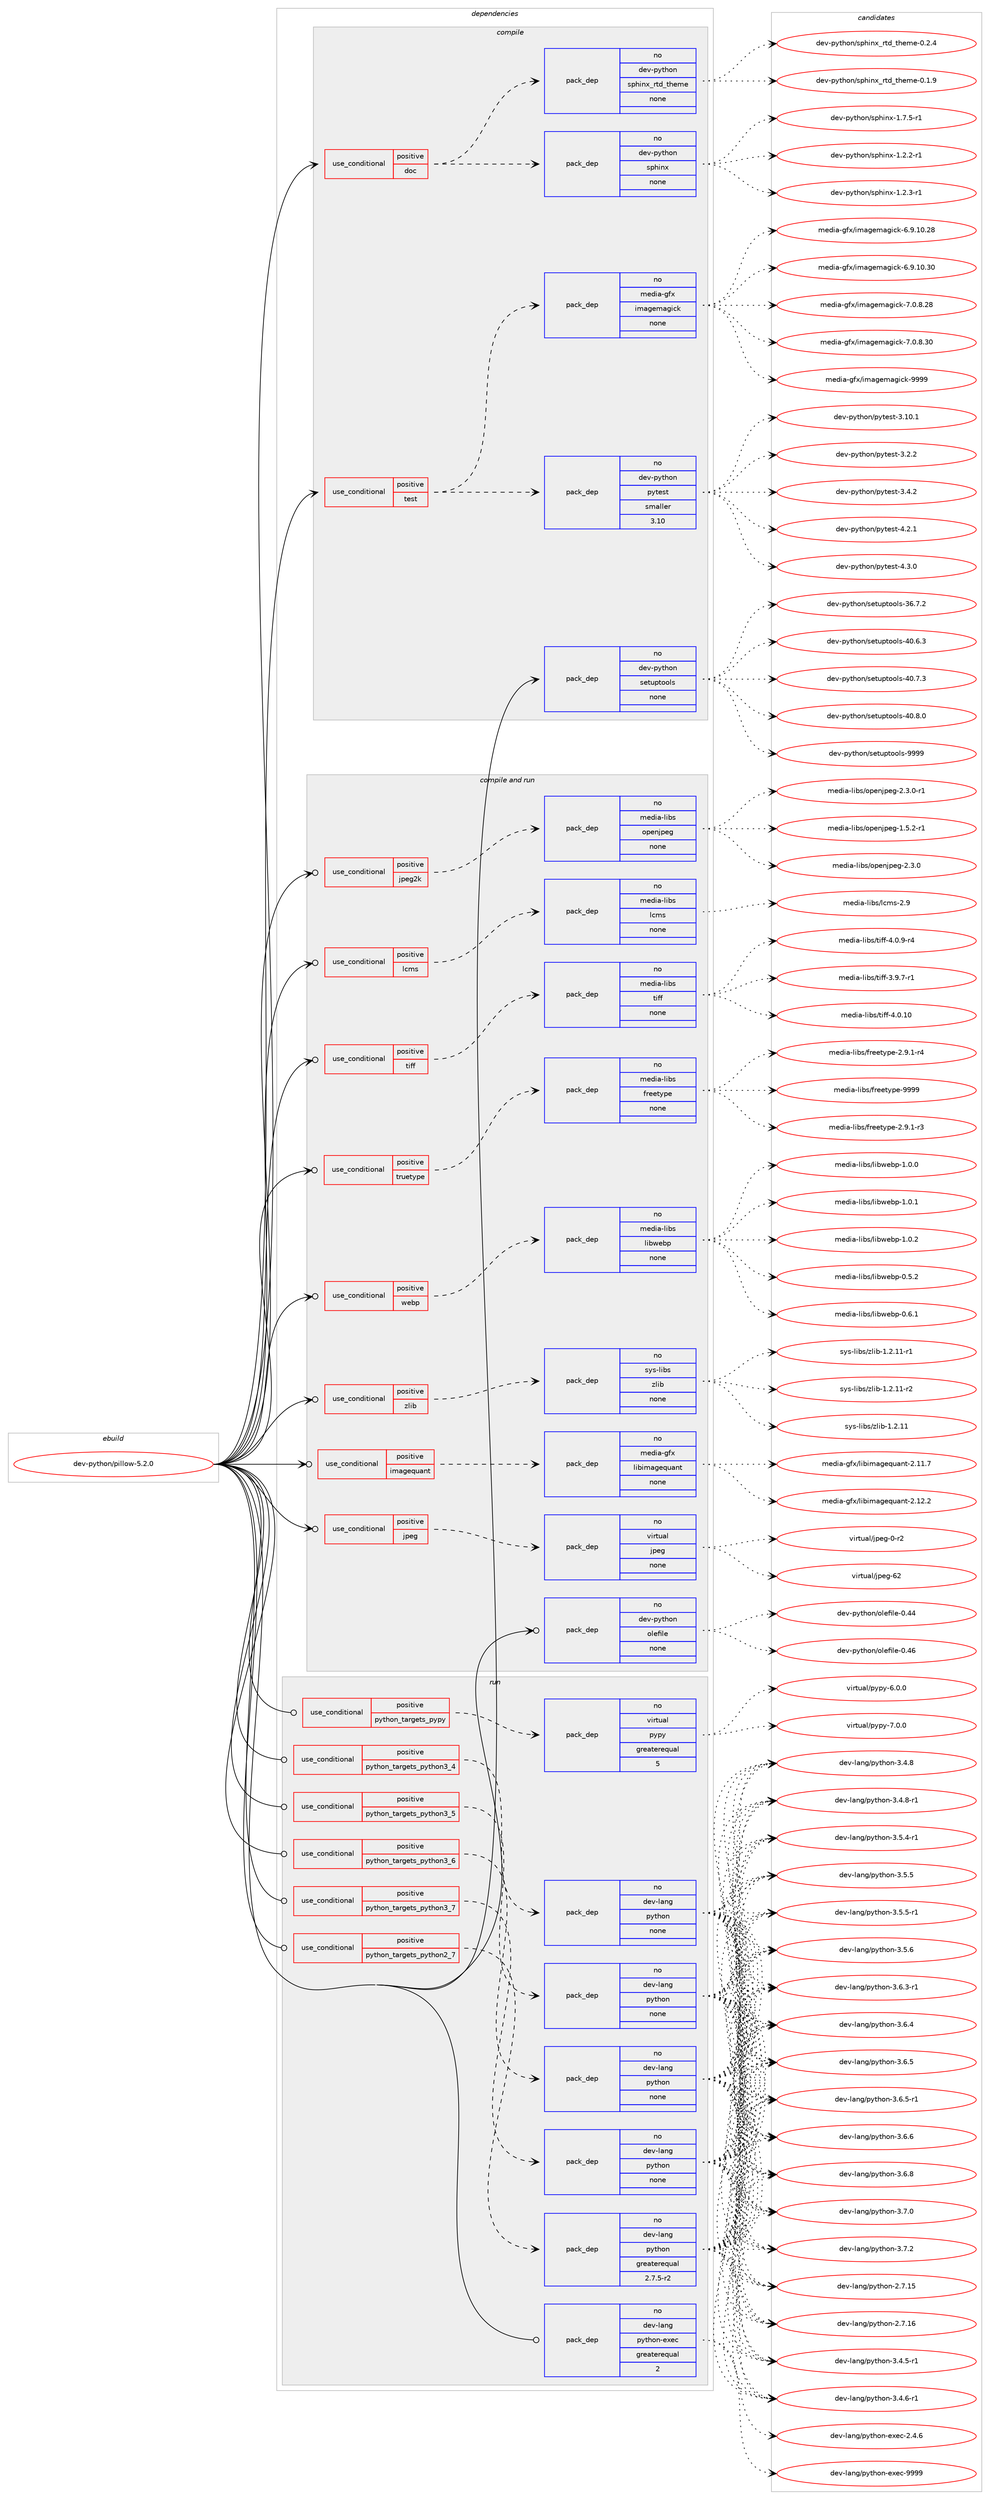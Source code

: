 digraph prolog {

# *************
# Graph options
# *************

newrank=true;
concentrate=true;
compound=true;
graph [rankdir=LR,fontname=Helvetica,fontsize=10,ranksep=1.5];#, ranksep=2.5, nodesep=0.2];
edge  [arrowhead=vee];
node  [fontname=Helvetica,fontsize=10];

# **********
# The ebuild
# **********

subgraph cluster_leftcol {
color=gray;
rank=same;
label=<<i>ebuild</i>>;
id [label="dev-python/pillow-5.2.0", color=red, width=4, href="../dev-python/pillow-5.2.0.svg"];
}

# ****************
# The dependencies
# ****************

subgraph cluster_midcol {
color=gray;
label=<<i>dependencies</i>>;
subgraph cluster_compile {
fillcolor="#eeeeee";
style=filled;
label=<<i>compile</i>>;
subgraph cond379445 {
dependency1425558 [label=<<TABLE BORDER="0" CELLBORDER="1" CELLSPACING="0" CELLPADDING="4"><TR><TD ROWSPAN="3" CELLPADDING="10">use_conditional</TD></TR><TR><TD>positive</TD></TR><TR><TD>doc</TD></TR></TABLE>>, shape=none, color=red];
subgraph pack1022803 {
dependency1425559 [label=<<TABLE BORDER="0" CELLBORDER="1" CELLSPACING="0" CELLPADDING="4" WIDTH="220"><TR><TD ROWSPAN="6" CELLPADDING="30">pack_dep</TD></TR><TR><TD WIDTH="110">no</TD></TR><TR><TD>dev-python</TD></TR><TR><TD>sphinx</TD></TR><TR><TD>none</TD></TR><TR><TD></TD></TR></TABLE>>, shape=none, color=blue];
}
dependency1425558:e -> dependency1425559:w [weight=20,style="dashed",arrowhead="vee"];
subgraph pack1022804 {
dependency1425560 [label=<<TABLE BORDER="0" CELLBORDER="1" CELLSPACING="0" CELLPADDING="4" WIDTH="220"><TR><TD ROWSPAN="6" CELLPADDING="30">pack_dep</TD></TR><TR><TD WIDTH="110">no</TD></TR><TR><TD>dev-python</TD></TR><TR><TD>sphinx_rtd_theme</TD></TR><TR><TD>none</TD></TR><TR><TD></TD></TR></TABLE>>, shape=none, color=blue];
}
dependency1425558:e -> dependency1425560:w [weight=20,style="dashed",arrowhead="vee"];
}
id:e -> dependency1425558:w [weight=20,style="solid",arrowhead="vee"];
subgraph cond379446 {
dependency1425561 [label=<<TABLE BORDER="0" CELLBORDER="1" CELLSPACING="0" CELLPADDING="4"><TR><TD ROWSPAN="3" CELLPADDING="10">use_conditional</TD></TR><TR><TD>positive</TD></TR><TR><TD>test</TD></TR></TABLE>>, shape=none, color=red];
subgraph pack1022805 {
dependency1425562 [label=<<TABLE BORDER="0" CELLBORDER="1" CELLSPACING="0" CELLPADDING="4" WIDTH="220"><TR><TD ROWSPAN="6" CELLPADDING="30">pack_dep</TD></TR><TR><TD WIDTH="110">no</TD></TR><TR><TD>dev-python</TD></TR><TR><TD>pytest</TD></TR><TR><TD>smaller</TD></TR><TR><TD>3.10</TD></TR></TABLE>>, shape=none, color=blue];
}
dependency1425561:e -> dependency1425562:w [weight=20,style="dashed",arrowhead="vee"];
subgraph pack1022806 {
dependency1425563 [label=<<TABLE BORDER="0" CELLBORDER="1" CELLSPACING="0" CELLPADDING="4" WIDTH="220"><TR><TD ROWSPAN="6" CELLPADDING="30">pack_dep</TD></TR><TR><TD WIDTH="110">no</TD></TR><TR><TD>media-gfx</TD></TR><TR><TD>imagemagick</TD></TR><TR><TD>none</TD></TR><TR><TD></TD></TR></TABLE>>, shape=none, color=blue];
}
dependency1425561:e -> dependency1425563:w [weight=20,style="dashed",arrowhead="vee"];
}
id:e -> dependency1425561:w [weight=20,style="solid",arrowhead="vee"];
subgraph pack1022807 {
dependency1425564 [label=<<TABLE BORDER="0" CELLBORDER="1" CELLSPACING="0" CELLPADDING="4" WIDTH="220"><TR><TD ROWSPAN="6" CELLPADDING="30">pack_dep</TD></TR><TR><TD WIDTH="110">no</TD></TR><TR><TD>dev-python</TD></TR><TR><TD>setuptools</TD></TR><TR><TD>none</TD></TR><TR><TD></TD></TR></TABLE>>, shape=none, color=blue];
}
id:e -> dependency1425564:w [weight=20,style="solid",arrowhead="vee"];
}
subgraph cluster_compileandrun {
fillcolor="#eeeeee";
style=filled;
label=<<i>compile and run</i>>;
subgraph cond379447 {
dependency1425565 [label=<<TABLE BORDER="0" CELLBORDER="1" CELLSPACING="0" CELLPADDING="4"><TR><TD ROWSPAN="3" CELLPADDING="10">use_conditional</TD></TR><TR><TD>positive</TD></TR><TR><TD>imagequant</TD></TR></TABLE>>, shape=none, color=red];
subgraph pack1022808 {
dependency1425566 [label=<<TABLE BORDER="0" CELLBORDER="1" CELLSPACING="0" CELLPADDING="4" WIDTH="220"><TR><TD ROWSPAN="6" CELLPADDING="30">pack_dep</TD></TR><TR><TD WIDTH="110">no</TD></TR><TR><TD>media-gfx</TD></TR><TR><TD>libimagequant</TD></TR><TR><TD>none</TD></TR><TR><TD></TD></TR></TABLE>>, shape=none, color=blue];
}
dependency1425565:e -> dependency1425566:w [weight=20,style="dashed",arrowhead="vee"];
}
id:e -> dependency1425565:w [weight=20,style="solid",arrowhead="odotvee"];
subgraph cond379448 {
dependency1425567 [label=<<TABLE BORDER="0" CELLBORDER="1" CELLSPACING="0" CELLPADDING="4"><TR><TD ROWSPAN="3" CELLPADDING="10">use_conditional</TD></TR><TR><TD>positive</TD></TR><TR><TD>jpeg</TD></TR></TABLE>>, shape=none, color=red];
subgraph pack1022809 {
dependency1425568 [label=<<TABLE BORDER="0" CELLBORDER="1" CELLSPACING="0" CELLPADDING="4" WIDTH="220"><TR><TD ROWSPAN="6" CELLPADDING="30">pack_dep</TD></TR><TR><TD WIDTH="110">no</TD></TR><TR><TD>virtual</TD></TR><TR><TD>jpeg</TD></TR><TR><TD>none</TD></TR><TR><TD></TD></TR></TABLE>>, shape=none, color=blue];
}
dependency1425567:e -> dependency1425568:w [weight=20,style="dashed",arrowhead="vee"];
}
id:e -> dependency1425567:w [weight=20,style="solid",arrowhead="odotvee"];
subgraph cond379449 {
dependency1425569 [label=<<TABLE BORDER="0" CELLBORDER="1" CELLSPACING="0" CELLPADDING="4"><TR><TD ROWSPAN="3" CELLPADDING="10">use_conditional</TD></TR><TR><TD>positive</TD></TR><TR><TD>jpeg2k</TD></TR></TABLE>>, shape=none, color=red];
subgraph pack1022810 {
dependency1425570 [label=<<TABLE BORDER="0" CELLBORDER="1" CELLSPACING="0" CELLPADDING="4" WIDTH="220"><TR><TD ROWSPAN="6" CELLPADDING="30">pack_dep</TD></TR><TR><TD WIDTH="110">no</TD></TR><TR><TD>media-libs</TD></TR><TR><TD>openjpeg</TD></TR><TR><TD>none</TD></TR><TR><TD></TD></TR></TABLE>>, shape=none, color=blue];
}
dependency1425569:e -> dependency1425570:w [weight=20,style="dashed",arrowhead="vee"];
}
id:e -> dependency1425569:w [weight=20,style="solid",arrowhead="odotvee"];
subgraph cond379450 {
dependency1425571 [label=<<TABLE BORDER="0" CELLBORDER="1" CELLSPACING="0" CELLPADDING="4"><TR><TD ROWSPAN="3" CELLPADDING="10">use_conditional</TD></TR><TR><TD>positive</TD></TR><TR><TD>lcms</TD></TR></TABLE>>, shape=none, color=red];
subgraph pack1022811 {
dependency1425572 [label=<<TABLE BORDER="0" CELLBORDER="1" CELLSPACING="0" CELLPADDING="4" WIDTH="220"><TR><TD ROWSPAN="6" CELLPADDING="30">pack_dep</TD></TR><TR><TD WIDTH="110">no</TD></TR><TR><TD>media-libs</TD></TR><TR><TD>lcms</TD></TR><TR><TD>none</TD></TR><TR><TD></TD></TR></TABLE>>, shape=none, color=blue];
}
dependency1425571:e -> dependency1425572:w [weight=20,style="dashed",arrowhead="vee"];
}
id:e -> dependency1425571:w [weight=20,style="solid",arrowhead="odotvee"];
subgraph cond379451 {
dependency1425573 [label=<<TABLE BORDER="0" CELLBORDER="1" CELLSPACING="0" CELLPADDING="4"><TR><TD ROWSPAN="3" CELLPADDING="10">use_conditional</TD></TR><TR><TD>positive</TD></TR><TR><TD>tiff</TD></TR></TABLE>>, shape=none, color=red];
subgraph pack1022812 {
dependency1425574 [label=<<TABLE BORDER="0" CELLBORDER="1" CELLSPACING="0" CELLPADDING="4" WIDTH="220"><TR><TD ROWSPAN="6" CELLPADDING="30">pack_dep</TD></TR><TR><TD WIDTH="110">no</TD></TR><TR><TD>media-libs</TD></TR><TR><TD>tiff</TD></TR><TR><TD>none</TD></TR><TR><TD></TD></TR></TABLE>>, shape=none, color=blue];
}
dependency1425573:e -> dependency1425574:w [weight=20,style="dashed",arrowhead="vee"];
}
id:e -> dependency1425573:w [weight=20,style="solid",arrowhead="odotvee"];
subgraph cond379452 {
dependency1425575 [label=<<TABLE BORDER="0" CELLBORDER="1" CELLSPACING="0" CELLPADDING="4"><TR><TD ROWSPAN="3" CELLPADDING="10">use_conditional</TD></TR><TR><TD>positive</TD></TR><TR><TD>truetype</TD></TR></TABLE>>, shape=none, color=red];
subgraph pack1022813 {
dependency1425576 [label=<<TABLE BORDER="0" CELLBORDER="1" CELLSPACING="0" CELLPADDING="4" WIDTH="220"><TR><TD ROWSPAN="6" CELLPADDING="30">pack_dep</TD></TR><TR><TD WIDTH="110">no</TD></TR><TR><TD>media-libs</TD></TR><TR><TD>freetype</TD></TR><TR><TD>none</TD></TR><TR><TD></TD></TR></TABLE>>, shape=none, color=blue];
}
dependency1425575:e -> dependency1425576:w [weight=20,style="dashed",arrowhead="vee"];
}
id:e -> dependency1425575:w [weight=20,style="solid",arrowhead="odotvee"];
subgraph cond379453 {
dependency1425577 [label=<<TABLE BORDER="0" CELLBORDER="1" CELLSPACING="0" CELLPADDING="4"><TR><TD ROWSPAN="3" CELLPADDING="10">use_conditional</TD></TR><TR><TD>positive</TD></TR><TR><TD>webp</TD></TR></TABLE>>, shape=none, color=red];
subgraph pack1022814 {
dependency1425578 [label=<<TABLE BORDER="0" CELLBORDER="1" CELLSPACING="0" CELLPADDING="4" WIDTH="220"><TR><TD ROWSPAN="6" CELLPADDING="30">pack_dep</TD></TR><TR><TD WIDTH="110">no</TD></TR><TR><TD>media-libs</TD></TR><TR><TD>libwebp</TD></TR><TR><TD>none</TD></TR><TR><TD></TD></TR></TABLE>>, shape=none, color=blue];
}
dependency1425577:e -> dependency1425578:w [weight=20,style="dashed",arrowhead="vee"];
}
id:e -> dependency1425577:w [weight=20,style="solid",arrowhead="odotvee"];
subgraph cond379454 {
dependency1425579 [label=<<TABLE BORDER="0" CELLBORDER="1" CELLSPACING="0" CELLPADDING="4"><TR><TD ROWSPAN="3" CELLPADDING="10">use_conditional</TD></TR><TR><TD>positive</TD></TR><TR><TD>zlib</TD></TR></TABLE>>, shape=none, color=red];
subgraph pack1022815 {
dependency1425580 [label=<<TABLE BORDER="0" CELLBORDER="1" CELLSPACING="0" CELLPADDING="4" WIDTH="220"><TR><TD ROWSPAN="6" CELLPADDING="30">pack_dep</TD></TR><TR><TD WIDTH="110">no</TD></TR><TR><TD>sys-libs</TD></TR><TR><TD>zlib</TD></TR><TR><TD>none</TD></TR><TR><TD></TD></TR></TABLE>>, shape=none, color=blue];
}
dependency1425579:e -> dependency1425580:w [weight=20,style="dashed",arrowhead="vee"];
}
id:e -> dependency1425579:w [weight=20,style="solid",arrowhead="odotvee"];
subgraph pack1022816 {
dependency1425581 [label=<<TABLE BORDER="0" CELLBORDER="1" CELLSPACING="0" CELLPADDING="4" WIDTH="220"><TR><TD ROWSPAN="6" CELLPADDING="30">pack_dep</TD></TR><TR><TD WIDTH="110">no</TD></TR><TR><TD>dev-python</TD></TR><TR><TD>olefile</TD></TR><TR><TD>none</TD></TR><TR><TD></TD></TR></TABLE>>, shape=none, color=blue];
}
id:e -> dependency1425581:w [weight=20,style="solid",arrowhead="odotvee"];
}
subgraph cluster_run {
fillcolor="#eeeeee";
style=filled;
label=<<i>run</i>>;
subgraph cond379455 {
dependency1425582 [label=<<TABLE BORDER="0" CELLBORDER="1" CELLSPACING="0" CELLPADDING="4"><TR><TD ROWSPAN="3" CELLPADDING="10">use_conditional</TD></TR><TR><TD>positive</TD></TR><TR><TD>python_targets_pypy</TD></TR></TABLE>>, shape=none, color=red];
subgraph pack1022817 {
dependency1425583 [label=<<TABLE BORDER="0" CELLBORDER="1" CELLSPACING="0" CELLPADDING="4" WIDTH="220"><TR><TD ROWSPAN="6" CELLPADDING="30">pack_dep</TD></TR><TR><TD WIDTH="110">no</TD></TR><TR><TD>virtual</TD></TR><TR><TD>pypy</TD></TR><TR><TD>greaterequal</TD></TR><TR><TD>5</TD></TR></TABLE>>, shape=none, color=blue];
}
dependency1425582:e -> dependency1425583:w [weight=20,style="dashed",arrowhead="vee"];
}
id:e -> dependency1425582:w [weight=20,style="solid",arrowhead="odot"];
subgraph cond379456 {
dependency1425584 [label=<<TABLE BORDER="0" CELLBORDER="1" CELLSPACING="0" CELLPADDING="4"><TR><TD ROWSPAN="3" CELLPADDING="10">use_conditional</TD></TR><TR><TD>positive</TD></TR><TR><TD>python_targets_python2_7</TD></TR></TABLE>>, shape=none, color=red];
subgraph pack1022818 {
dependency1425585 [label=<<TABLE BORDER="0" CELLBORDER="1" CELLSPACING="0" CELLPADDING="4" WIDTH="220"><TR><TD ROWSPAN="6" CELLPADDING="30">pack_dep</TD></TR><TR><TD WIDTH="110">no</TD></TR><TR><TD>dev-lang</TD></TR><TR><TD>python</TD></TR><TR><TD>greaterequal</TD></TR><TR><TD>2.7.5-r2</TD></TR></TABLE>>, shape=none, color=blue];
}
dependency1425584:e -> dependency1425585:w [weight=20,style="dashed",arrowhead="vee"];
}
id:e -> dependency1425584:w [weight=20,style="solid",arrowhead="odot"];
subgraph cond379457 {
dependency1425586 [label=<<TABLE BORDER="0" CELLBORDER="1" CELLSPACING="0" CELLPADDING="4"><TR><TD ROWSPAN="3" CELLPADDING="10">use_conditional</TD></TR><TR><TD>positive</TD></TR><TR><TD>python_targets_python3_4</TD></TR></TABLE>>, shape=none, color=red];
subgraph pack1022819 {
dependency1425587 [label=<<TABLE BORDER="0" CELLBORDER="1" CELLSPACING="0" CELLPADDING="4" WIDTH="220"><TR><TD ROWSPAN="6" CELLPADDING="30">pack_dep</TD></TR><TR><TD WIDTH="110">no</TD></TR><TR><TD>dev-lang</TD></TR><TR><TD>python</TD></TR><TR><TD>none</TD></TR><TR><TD></TD></TR></TABLE>>, shape=none, color=blue];
}
dependency1425586:e -> dependency1425587:w [weight=20,style="dashed",arrowhead="vee"];
}
id:e -> dependency1425586:w [weight=20,style="solid",arrowhead="odot"];
subgraph cond379458 {
dependency1425588 [label=<<TABLE BORDER="0" CELLBORDER="1" CELLSPACING="0" CELLPADDING="4"><TR><TD ROWSPAN="3" CELLPADDING="10">use_conditional</TD></TR><TR><TD>positive</TD></TR><TR><TD>python_targets_python3_5</TD></TR></TABLE>>, shape=none, color=red];
subgraph pack1022820 {
dependency1425589 [label=<<TABLE BORDER="0" CELLBORDER="1" CELLSPACING="0" CELLPADDING="4" WIDTH="220"><TR><TD ROWSPAN="6" CELLPADDING="30">pack_dep</TD></TR><TR><TD WIDTH="110">no</TD></TR><TR><TD>dev-lang</TD></TR><TR><TD>python</TD></TR><TR><TD>none</TD></TR><TR><TD></TD></TR></TABLE>>, shape=none, color=blue];
}
dependency1425588:e -> dependency1425589:w [weight=20,style="dashed",arrowhead="vee"];
}
id:e -> dependency1425588:w [weight=20,style="solid",arrowhead="odot"];
subgraph cond379459 {
dependency1425590 [label=<<TABLE BORDER="0" CELLBORDER="1" CELLSPACING="0" CELLPADDING="4"><TR><TD ROWSPAN="3" CELLPADDING="10">use_conditional</TD></TR><TR><TD>positive</TD></TR><TR><TD>python_targets_python3_6</TD></TR></TABLE>>, shape=none, color=red];
subgraph pack1022821 {
dependency1425591 [label=<<TABLE BORDER="0" CELLBORDER="1" CELLSPACING="0" CELLPADDING="4" WIDTH="220"><TR><TD ROWSPAN="6" CELLPADDING="30">pack_dep</TD></TR><TR><TD WIDTH="110">no</TD></TR><TR><TD>dev-lang</TD></TR><TR><TD>python</TD></TR><TR><TD>none</TD></TR><TR><TD></TD></TR></TABLE>>, shape=none, color=blue];
}
dependency1425590:e -> dependency1425591:w [weight=20,style="dashed",arrowhead="vee"];
}
id:e -> dependency1425590:w [weight=20,style="solid",arrowhead="odot"];
subgraph cond379460 {
dependency1425592 [label=<<TABLE BORDER="0" CELLBORDER="1" CELLSPACING="0" CELLPADDING="4"><TR><TD ROWSPAN="3" CELLPADDING="10">use_conditional</TD></TR><TR><TD>positive</TD></TR><TR><TD>python_targets_python3_7</TD></TR></TABLE>>, shape=none, color=red];
subgraph pack1022822 {
dependency1425593 [label=<<TABLE BORDER="0" CELLBORDER="1" CELLSPACING="0" CELLPADDING="4" WIDTH="220"><TR><TD ROWSPAN="6" CELLPADDING="30">pack_dep</TD></TR><TR><TD WIDTH="110">no</TD></TR><TR><TD>dev-lang</TD></TR><TR><TD>python</TD></TR><TR><TD>none</TD></TR><TR><TD></TD></TR></TABLE>>, shape=none, color=blue];
}
dependency1425592:e -> dependency1425593:w [weight=20,style="dashed",arrowhead="vee"];
}
id:e -> dependency1425592:w [weight=20,style="solid",arrowhead="odot"];
subgraph pack1022823 {
dependency1425594 [label=<<TABLE BORDER="0" CELLBORDER="1" CELLSPACING="0" CELLPADDING="4" WIDTH="220"><TR><TD ROWSPAN="6" CELLPADDING="30">pack_dep</TD></TR><TR><TD WIDTH="110">no</TD></TR><TR><TD>dev-lang</TD></TR><TR><TD>python-exec</TD></TR><TR><TD>greaterequal</TD></TR><TR><TD>2</TD></TR></TABLE>>, shape=none, color=blue];
}
id:e -> dependency1425594:w [weight=20,style="solid",arrowhead="odot"];
}
}

# **************
# The candidates
# **************

subgraph cluster_choices {
rank=same;
color=gray;
label=<<i>candidates</i>>;

subgraph choice1022803 {
color=black;
nodesep=1;
choice10010111845112121116104111110471151121041051101204549465046504511449 [label="dev-python/sphinx-1.2.2-r1", color=red, width=4,href="../dev-python/sphinx-1.2.2-r1.svg"];
choice10010111845112121116104111110471151121041051101204549465046514511449 [label="dev-python/sphinx-1.2.3-r1", color=red, width=4,href="../dev-python/sphinx-1.2.3-r1.svg"];
choice10010111845112121116104111110471151121041051101204549465546534511449 [label="dev-python/sphinx-1.7.5-r1", color=red, width=4,href="../dev-python/sphinx-1.7.5-r1.svg"];
dependency1425559:e -> choice10010111845112121116104111110471151121041051101204549465046504511449:w [style=dotted,weight="100"];
dependency1425559:e -> choice10010111845112121116104111110471151121041051101204549465046514511449:w [style=dotted,weight="100"];
dependency1425559:e -> choice10010111845112121116104111110471151121041051101204549465546534511449:w [style=dotted,weight="100"];
}
subgraph choice1022804 {
color=black;
nodesep=1;
choice10010111845112121116104111110471151121041051101209511411610095116104101109101454846494657 [label="dev-python/sphinx_rtd_theme-0.1.9", color=red, width=4,href="../dev-python/sphinx_rtd_theme-0.1.9.svg"];
choice10010111845112121116104111110471151121041051101209511411610095116104101109101454846504652 [label="dev-python/sphinx_rtd_theme-0.2.4", color=red, width=4,href="../dev-python/sphinx_rtd_theme-0.2.4.svg"];
dependency1425560:e -> choice10010111845112121116104111110471151121041051101209511411610095116104101109101454846494657:w [style=dotted,weight="100"];
dependency1425560:e -> choice10010111845112121116104111110471151121041051101209511411610095116104101109101454846504652:w [style=dotted,weight="100"];
}
subgraph choice1022805 {
color=black;
nodesep=1;
choice100101118451121211161041111104711212111610111511645514649484649 [label="dev-python/pytest-3.10.1", color=red, width=4,href="../dev-python/pytest-3.10.1.svg"];
choice1001011184511212111610411111047112121116101115116455146504650 [label="dev-python/pytest-3.2.2", color=red, width=4,href="../dev-python/pytest-3.2.2.svg"];
choice1001011184511212111610411111047112121116101115116455146524650 [label="dev-python/pytest-3.4.2", color=red, width=4,href="../dev-python/pytest-3.4.2.svg"];
choice1001011184511212111610411111047112121116101115116455246504649 [label="dev-python/pytest-4.2.1", color=red, width=4,href="../dev-python/pytest-4.2.1.svg"];
choice1001011184511212111610411111047112121116101115116455246514648 [label="dev-python/pytest-4.3.0", color=red, width=4,href="../dev-python/pytest-4.3.0.svg"];
dependency1425562:e -> choice100101118451121211161041111104711212111610111511645514649484649:w [style=dotted,weight="100"];
dependency1425562:e -> choice1001011184511212111610411111047112121116101115116455146504650:w [style=dotted,weight="100"];
dependency1425562:e -> choice1001011184511212111610411111047112121116101115116455146524650:w [style=dotted,weight="100"];
dependency1425562:e -> choice1001011184511212111610411111047112121116101115116455246504649:w [style=dotted,weight="100"];
dependency1425562:e -> choice1001011184511212111610411111047112121116101115116455246514648:w [style=dotted,weight="100"];
}
subgraph choice1022806 {
color=black;
nodesep=1;
choice10910110010597451031021204710510997103101109971031059910745544657464948465056 [label="media-gfx/imagemagick-6.9.10.28", color=red, width=4,href="../media-gfx/imagemagick-6.9.10.28.svg"];
choice10910110010597451031021204710510997103101109971031059910745544657464948465148 [label="media-gfx/imagemagick-6.9.10.30", color=red, width=4,href="../media-gfx/imagemagick-6.9.10.30.svg"];
choice109101100105974510310212047105109971031011099710310599107455546484656465056 [label="media-gfx/imagemagick-7.0.8.28", color=red, width=4,href="../media-gfx/imagemagick-7.0.8.28.svg"];
choice109101100105974510310212047105109971031011099710310599107455546484656465148 [label="media-gfx/imagemagick-7.0.8.30", color=red, width=4,href="../media-gfx/imagemagick-7.0.8.30.svg"];
choice1091011001059745103102120471051099710310110997103105991074557575757 [label="media-gfx/imagemagick-9999", color=red, width=4,href="../media-gfx/imagemagick-9999.svg"];
dependency1425563:e -> choice10910110010597451031021204710510997103101109971031059910745544657464948465056:w [style=dotted,weight="100"];
dependency1425563:e -> choice10910110010597451031021204710510997103101109971031059910745544657464948465148:w [style=dotted,weight="100"];
dependency1425563:e -> choice109101100105974510310212047105109971031011099710310599107455546484656465056:w [style=dotted,weight="100"];
dependency1425563:e -> choice109101100105974510310212047105109971031011099710310599107455546484656465148:w [style=dotted,weight="100"];
dependency1425563:e -> choice1091011001059745103102120471051099710310110997103105991074557575757:w [style=dotted,weight="100"];
}
subgraph choice1022807 {
color=black;
nodesep=1;
choice100101118451121211161041111104711510111611711211611111110811545515446554650 [label="dev-python/setuptools-36.7.2", color=red, width=4,href="../dev-python/setuptools-36.7.2.svg"];
choice100101118451121211161041111104711510111611711211611111110811545524846544651 [label="dev-python/setuptools-40.6.3", color=red, width=4,href="../dev-python/setuptools-40.6.3.svg"];
choice100101118451121211161041111104711510111611711211611111110811545524846554651 [label="dev-python/setuptools-40.7.3", color=red, width=4,href="../dev-python/setuptools-40.7.3.svg"];
choice100101118451121211161041111104711510111611711211611111110811545524846564648 [label="dev-python/setuptools-40.8.0", color=red, width=4,href="../dev-python/setuptools-40.8.0.svg"];
choice10010111845112121116104111110471151011161171121161111111081154557575757 [label="dev-python/setuptools-9999", color=red, width=4,href="../dev-python/setuptools-9999.svg"];
dependency1425564:e -> choice100101118451121211161041111104711510111611711211611111110811545515446554650:w [style=dotted,weight="100"];
dependency1425564:e -> choice100101118451121211161041111104711510111611711211611111110811545524846544651:w [style=dotted,weight="100"];
dependency1425564:e -> choice100101118451121211161041111104711510111611711211611111110811545524846554651:w [style=dotted,weight="100"];
dependency1425564:e -> choice100101118451121211161041111104711510111611711211611111110811545524846564648:w [style=dotted,weight="100"];
dependency1425564:e -> choice10010111845112121116104111110471151011161171121161111111081154557575757:w [style=dotted,weight="100"];
}
subgraph choice1022808 {
color=black;
nodesep=1;
choice10910110010597451031021204710810598105109971031011131179711011645504649494655 [label="media-gfx/libimagequant-2.11.7", color=red, width=4,href="../media-gfx/libimagequant-2.11.7.svg"];
choice10910110010597451031021204710810598105109971031011131179711011645504649504650 [label="media-gfx/libimagequant-2.12.2", color=red, width=4,href="../media-gfx/libimagequant-2.12.2.svg"];
dependency1425566:e -> choice10910110010597451031021204710810598105109971031011131179711011645504649494655:w [style=dotted,weight="100"];
dependency1425566:e -> choice10910110010597451031021204710810598105109971031011131179711011645504649504650:w [style=dotted,weight="100"];
}
subgraph choice1022809 {
color=black;
nodesep=1;
choice118105114116117971084710611210110345484511450 [label="virtual/jpeg-0-r2", color=red, width=4,href="../virtual/jpeg-0-r2.svg"];
choice1181051141161179710847106112101103455450 [label="virtual/jpeg-62", color=red, width=4,href="../virtual/jpeg-62.svg"];
dependency1425568:e -> choice118105114116117971084710611210110345484511450:w [style=dotted,weight="100"];
dependency1425568:e -> choice1181051141161179710847106112101103455450:w [style=dotted,weight="100"];
}
subgraph choice1022810 {
color=black;
nodesep=1;
choice109101100105974510810598115471111121011101061121011034549465346504511449 [label="media-libs/openjpeg-1.5.2-r1", color=red, width=4,href="../media-libs/openjpeg-1.5.2-r1.svg"];
choice10910110010597451081059811547111112101110106112101103455046514648 [label="media-libs/openjpeg-2.3.0", color=red, width=4,href="../media-libs/openjpeg-2.3.0.svg"];
choice109101100105974510810598115471111121011101061121011034550465146484511449 [label="media-libs/openjpeg-2.3.0-r1", color=red, width=4,href="../media-libs/openjpeg-2.3.0-r1.svg"];
dependency1425570:e -> choice109101100105974510810598115471111121011101061121011034549465346504511449:w [style=dotted,weight="100"];
dependency1425570:e -> choice10910110010597451081059811547111112101110106112101103455046514648:w [style=dotted,weight="100"];
dependency1425570:e -> choice109101100105974510810598115471111121011101061121011034550465146484511449:w [style=dotted,weight="100"];
}
subgraph choice1022811 {
color=black;
nodesep=1;
choice109101100105974510810598115471089910911545504657 [label="media-libs/lcms-2.9", color=red, width=4,href="../media-libs/lcms-2.9.svg"];
dependency1425572:e -> choice109101100105974510810598115471089910911545504657:w [style=dotted,weight="100"];
}
subgraph choice1022812 {
color=black;
nodesep=1;
choice109101100105974510810598115471161051021024551465746554511449 [label="media-libs/tiff-3.9.7-r1", color=red, width=4,href="../media-libs/tiff-3.9.7-r1.svg"];
choice1091011001059745108105981154711610510210245524648464948 [label="media-libs/tiff-4.0.10", color=red, width=4,href="../media-libs/tiff-4.0.10.svg"];
choice109101100105974510810598115471161051021024552464846574511452 [label="media-libs/tiff-4.0.9-r4", color=red, width=4,href="../media-libs/tiff-4.0.9-r4.svg"];
dependency1425574:e -> choice109101100105974510810598115471161051021024551465746554511449:w [style=dotted,weight="100"];
dependency1425574:e -> choice1091011001059745108105981154711610510210245524648464948:w [style=dotted,weight="100"];
dependency1425574:e -> choice109101100105974510810598115471161051021024552464846574511452:w [style=dotted,weight="100"];
}
subgraph choice1022813 {
color=black;
nodesep=1;
choice109101100105974510810598115471021141011011161211121014550465746494511451 [label="media-libs/freetype-2.9.1-r3", color=red, width=4,href="../media-libs/freetype-2.9.1-r3.svg"];
choice109101100105974510810598115471021141011011161211121014550465746494511452 [label="media-libs/freetype-2.9.1-r4", color=red, width=4,href="../media-libs/freetype-2.9.1-r4.svg"];
choice109101100105974510810598115471021141011011161211121014557575757 [label="media-libs/freetype-9999", color=red, width=4,href="../media-libs/freetype-9999.svg"];
dependency1425576:e -> choice109101100105974510810598115471021141011011161211121014550465746494511451:w [style=dotted,weight="100"];
dependency1425576:e -> choice109101100105974510810598115471021141011011161211121014550465746494511452:w [style=dotted,weight="100"];
dependency1425576:e -> choice109101100105974510810598115471021141011011161211121014557575757:w [style=dotted,weight="100"];
}
subgraph choice1022814 {
color=black;
nodesep=1;
choice109101100105974510810598115471081059811910198112454846534650 [label="media-libs/libwebp-0.5.2", color=red, width=4,href="../media-libs/libwebp-0.5.2.svg"];
choice109101100105974510810598115471081059811910198112454846544649 [label="media-libs/libwebp-0.6.1", color=red, width=4,href="../media-libs/libwebp-0.6.1.svg"];
choice109101100105974510810598115471081059811910198112454946484648 [label="media-libs/libwebp-1.0.0", color=red, width=4,href="../media-libs/libwebp-1.0.0.svg"];
choice109101100105974510810598115471081059811910198112454946484649 [label="media-libs/libwebp-1.0.1", color=red, width=4,href="../media-libs/libwebp-1.0.1.svg"];
choice109101100105974510810598115471081059811910198112454946484650 [label="media-libs/libwebp-1.0.2", color=red, width=4,href="../media-libs/libwebp-1.0.2.svg"];
dependency1425578:e -> choice109101100105974510810598115471081059811910198112454846534650:w [style=dotted,weight="100"];
dependency1425578:e -> choice109101100105974510810598115471081059811910198112454846544649:w [style=dotted,weight="100"];
dependency1425578:e -> choice109101100105974510810598115471081059811910198112454946484648:w [style=dotted,weight="100"];
dependency1425578:e -> choice109101100105974510810598115471081059811910198112454946484649:w [style=dotted,weight="100"];
dependency1425578:e -> choice109101100105974510810598115471081059811910198112454946484650:w [style=dotted,weight="100"];
}
subgraph choice1022815 {
color=black;
nodesep=1;
choice1151211154510810598115471221081059845494650464949 [label="sys-libs/zlib-1.2.11", color=red, width=4,href="../sys-libs/zlib-1.2.11.svg"];
choice11512111545108105981154712210810598454946504649494511449 [label="sys-libs/zlib-1.2.11-r1", color=red, width=4,href="../sys-libs/zlib-1.2.11-r1.svg"];
choice11512111545108105981154712210810598454946504649494511450 [label="sys-libs/zlib-1.2.11-r2", color=red, width=4,href="../sys-libs/zlib-1.2.11-r2.svg"];
dependency1425580:e -> choice1151211154510810598115471221081059845494650464949:w [style=dotted,weight="100"];
dependency1425580:e -> choice11512111545108105981154712210810598454946504649494511449:w [style=dotted,weight="100"];
dependency1425580:e -> choice11512111545108105981154712210810598454946504649494511450:w [style=dotted,weight="100"];
}
subgraph choice1022816 {
color=black;
nodesep=1;
choice10010111845112121116104111110471111081011021051081014548465252 [label="dev-python/olefile-0.44", color=red, width=4,href="../dev-python/olefile-0.44.svg"];
choice10010111845112121116104111110471111081011021051081014548465254 [label="dev-python/olefile-0.46", color=red, width=4,href="../dev-python/olefile-0.46.svg"];
dependency1425581:e -> choice10010111845112121116104111110471111081011021051081014548465252:w [style=dotted,weight="100"];
dependency1425581:e -> choice10010111845112121116104111110471111081011021051081014548465254:w [style=dotted,weight="100"];
}
subgraph choice1022817 {
color=black;
nodesep=1;
choice1181051141161179710847112121112121455446484648 [label="virtual/pypy-6.0.0", color=red, width=4,href="../virtual/pypy-6.0.0.svg"];
choice1181051141161179710847112121112121455546484648 [label="virtual/pypy-7.0.0", color=red, width=4,href="../virtual/pypy-7.0.0.svg"];
dependency1425583:e -> choice1181051141161179710847112121112121455446484648:w [style=dotted,weight="100"];
dependency1425583:e -> choice1181051141161179710847112121112121455546484648:w [style=dotted,weight="100"];
}
subgraph choice1022818 {
color=black;
nodesep=1;
choice10010111845108971101034711212111610411111045504655464953 [label="dev-lang/python-2.7.15", color=red, width=4,href="../dev-lang/python-2.7.15.svg"];
choice10010111845108971101034711212111610411111045504655464954 [label="dev-lang/python-2.7.16", color=red, width=4,href="../dev-lang/python-2.7.16.svg"];
choice1001011184510897110103471121211161041111104551465246534511449 [label="dev-lang/python-3.4.5-r1", color=red, width=4,href="../dev-lang/python-3.4.5-r1.svg"];
choice1001011184510897110103471121211161041111104551465246544511449 [label="dev-lang/python-3.4.6-r1", color=red, width=4,href="../dev-lang/python-3.4.6-r1.svg"];
choice100101118451089711010347112121116104111110455146524656 [label="dev-lang/python-3.4.8", color=red, width=4,href="../dev-lang/python-3.4.8.svg"];
choice1001011184510897110103471121211161041111104551465246564511449 [label="dev-lang/python-3.4.8-r1", color=red, width=4,href="../dev-lang/python-3.4.8-r1.svg"];
choice1001011184510897110103471121211161041111104551465346524511449 [label="dev-lang/python-3.5.4-r1", color=red, width=4,href="../dev-lang/python-3.5.4-r1.svg"];
choice100101118451089711010347112121116104111110455146534653 [label="dev-lang/python-3.5.5", color=red, width=4,href="../dev-lang/python-3.5.5.svg"];
choice1001011184510897110103471121211161041111104551465346534511449 [label="dev-lang/python-3.5.5-r1", color=red, width=4,href="../dev-lang/python-3.5.5-r1.svg"];
choice100101118451089711010347112121116104111110455146534654 [label="dev-lang/python-3.5.6", color=red, width=4,href="../dev-lang/python-3.5.6.svg"];
choice1001011184510897110103471121211161041111104551465446514511449 [label="dev-lang/python-3.6.3-r1", color=red, width=4,href="../dev-lang/python-3.6.3-r1.svg"];
choice100101118451089711010347112121116104111110455146544652 [label="dev-lang/python-3.6.4", color=red, width=4,href="../dev-lang/python-3.6.4.svg"];
choice100101118451089711010347112121116104111110455146544653 [label="dev-lang/python-3.6.5", color=red, width=4,href="../dev-lang/python-3.6.5.svg"];
choice1001011184510897110103471121211161041111104551465446534511449 [label="dev-lang/python-3.6.5-r1", color=red, width=4,href="../dev-lang/python-3.6.5-r1.svg"];
choice100101118451089711010347112121116104111110455146544654 [label="dev-lang/python-3.6.6", color=red, width=4,href="../dev-lang/python-3.6.6.svg"];
choice100101118451089711010347112121116104111110455146544656 [label="dev-lang/python-3.6.8", color=red, width=4,href="../dev-lang/python-3.6.8.svg"];
choice100101118451089711010347112121116104111110455146554648 [label="dev-lang/python-3.7.0", color=red, width=4,href="../dev-lang/python-3.7.0.svg"];
choice100101118451089711010347112121116104111110455146554650 [label="dev-lang/python-3.7.2", color=red, width=4,href="../dev-lang/python-3.7.2.svg"];
dependency1425585:e -> choice10010111845108971101034711212111610411111045504655464953:w [style=dotted,weight="100"];
dependency1425585:e -> choice10010111845108971101034711212111610411111045504655464954:w [style=dotted,weight="100"];
dependency1425585:e -> choice1001011184510897110103471121211161041111104551465246534511449:w [style=dotted,weight="100"];
dependency1425585:e -> choice1001011184510897110103471121211161041111104551465246544511449:w [style=dotted,weight="100"];
dependency1425585:e -> choice100101118451089711010347112121116104111110455146524656:w [style=dotted,weight="100"];
dependency1425585:e -> choice1001011184510897110103471121211161041111104551465246564511449:w [style=dotted,weight="100"];
dependency1425585:e -> choice1001011184510897110103471121211161041111104551465346524511449:w [style=dotted,weight="100"];
dependency1425585:e -> choice100101118451089711010347112121116104111110455146534653:w [style=dotted,weight="100"];
dependency1425585:e -> choice1001011184510897110103471121211161041111104551465346534511449:w [style=dotted,weight="100"];
dependency1425585:e -> choice100101118451089711010347112121116104111110455146534654:w [style=dotted,weight="100"];
dependency1425585:e -> choice1001011184510897110103471121211161041111104551465446514511449:w [style=dotted,weight="100"];
dependency1425585:e -> choice100101118451089711010347112121116104111110455146544652:w [style=dotted,weight="100"];
dependency1425585:e -> choice100101118451089711010347112121116104111110455146544653:w [style=dotted,weight="100"];
dependency1425585:e -> choice1001011184510897110103471121211161041111104551465446534511449:w [style=dotted,weight="100"];
dependency1425585:e -> choice100101118451089711010347112121116104111110455146544654:w [style=dotted,weight="100"];
dependency1425585:e -> choice100101118451089711010347112121116104111110455146544656:w [style=dotted,weight="100"];
dependency1425585:e -> choice100101118451089711010347112121116104111110455146554648:w [style=dotted,weight="100"];
dependency1425585:e -> choice100101118451089711010347112121116104111110455146554650:w [style=dotted,weight="100"];
}
subgraph choice1022819 {
color=black;
nodesep=1;
choice10010111845108971101034711212111610411111045504655464953 [label="dev-lang/python-2.7.15", color=red, width=4,href="../dev-lang/python-2.7.15.svg"];
choice10010111845108971101034711212111610411111045504655464954 [label="dev-lang/python-2.7.16", color=red, width=4,href="../dev-lang/python-2.7.16.svg"];
choice1001011184510897110103471121211161041111104551465246534511449 [label="dev-lang/python-3.4.5-r1", color=red, width=4,href="../dev-lang/python-3.4.5-r1.svg"];
choice1001011184510897110103471121211161041111104551465246544511449 [label="dev-lang/python-3.4.6-r1", color=red, width=4,href="../dev-lang/python-3.4.6-r1.svg"];
choice100101118451089711010347112121116104111110455146524656 [label="dev-lang/python-3.4.8", color=red, width=4,href="../dev-lang/python-3.4.8.svg"];
choice1001011184510897110103471121211161041111104551465246564511449 [label="dev-lang/python-3.4.8-r1", color=red, width=4,href="../dev-lang/python-3.4.8-r1.svg"];
choice1001011184510897110103471121211161041111104551465346524511449 [label="dev-lang/python-3.5.4-r1", color=red, width=4,href="../dev-lang/python-3.5.4-r1.svg"];
choice100101118451089711010347112121116104111110455146534653 [label="dev-lang/python-3.5.5", color=red, width=4,href="../dev-lang/python-3.5.5.svg"];
choice1001011184510897110103471121211161041111104551465346534511449 [label="dev-lang/python-3.5.5-r1", color=red, width=4,href="../dev-lang/python-3.5.5-r1.svg"];
choice100101118451089711010347112121116104111110455146534654 [label="dev-lang/python-3.5.6", color=red, width=4,href="../dev-lang/python-3.5.6.svg"];
choice1001011184510897110103471121211161041111104551465446514511449 [label="dev-lang/python-3.6.3-r1", color=red, width=4,href="../dev-lang/python-3.6.3-r1.svg"];
choice100101118451089711010347112121116104111110455146544652 [label="dev-lang/python-3.6.4", color=red, width=4,href="../dev-lang/python-3.6.4.svg"];
choice100101118451089711010347112121116104111110455146544653 [label="dev-lang/python-3.6.5", color=red, width=4,href="../dev-lang/python-3.6.5.svg"];
choice1001011184510897110103471121211161041111104551465446534511449 [label="dev-lang/python-3.6.5-r1", color=red, width=4,href="../dev-lang/python-3.6.5-r1.svg"];
choice100101118451089711010347112121116104111110455146544654 [label="dev-lang/python-3.6.6", color=red, width=4,href="../dev-lang/python-3.6.6.svg"];
choice100101118451089711010347112121116104111110455146544656 [label="dev-lang/python-3.6.8", color=red, width=4,href="../dev-lang/python-3.6.8.svg"];
choice100101118451089711010347112121116104111110455146554648 [label="dev-lang/python-3.7.0", color=red, width=4,href="../dev-lang/python-3.7.0.svg"];
choice100101118451089711010347112121116104111110455146554650 [label="dev-lang/python-3.7.2", color=red, width=4,href="../dev-lang/python-3.7.2.svg"];
dependency1425587:e -> choice10010111845108971101034711212111610411111045504655464953:w [style=dotted,weight="100"];
dependency1425587:e -> choice10010111845108971101034711212111610411111045504655464954:w [style=dotted,weight="100"];
dependency1425587:e -> choice1001011184510897110103471121211161041111104551465246534511449:w [style=dotted,weight="100"];
dependency1425587:e -> choice1001011184510897110103471121211161041111104551465246544511449:w [style=dotted,weight="100"];
dependency1425587:e -> choice100101118451089711010347112121116104111110455146524656:w [style=dotted,weight="100"];
dependency1425587:e -> choice1001011184510897110103471121211161041111104551465246564511449:w [style=dotted,weight="100"];
dependency1425587:e -> choice1001011184510897110103471121211161041111104551465346524511449:w [style=dotted,weight="100"];
dependency1425587:e -> choice100101118451089711010347112121116104111110455146534653:w [style=dotted,weight="100"];
dependency1425587:e -> choice1001011184510897110103471121211161041111104551465346534511449:w [style=dotted,weight="100"];
dependency1425587:e -> choice100101118451089711010347112121116104111110455146534654:w [style=dotted,weight="100"];
dependency1425587:e -> choice1001011184510897110103471121211161041111104551465446514511449:w [style=dotted,weight="100"];
dependency1425587:e -> choice100101118451089711010347112121116104111110455146544652:w [style=dotted,weight="100"];
dependency1425587:e -> choice100101118451089711010347112121116104111110455146544653:w [style=dotted,weight="100"];
dependency1425587:e -> choice1001011184510897110103471121211161041111104551465446534511449:w [style=dotted,weight="100"];
dependency1425587:e -> choice100101118451089711010347112121116104111110455146544654:w [style=dotted,weight="100"];
dependency1425587:e -> choice100101118451089711010347112121116104111110455146544656:w [style=dotted,weight="100"];
dependency1425587:e -> choice100101118451089711010347112121116104111110455146554648:w [style=dotted,weight="100"];
dependency1425587:e -> choice100101118451089711010347112121116104111110455146554650:w [style=dotted,weight="100"];
}
subgraph choice1022820 {
color=black;
nodesep=1;
choice10010111845108971101034711212111610411111045504655464953 [label="dev-lang/python-2.7.15", color=red, width=4,href="../dev-lang/python-2.7.15.svg"];
choice10010111845108971101034711212111610411111045504655464954 [label="dev-lang/python-2.7.16", color=red, width=4,href="../dev-lang/python-2.7.16.svg"];
choice1001011184510897110103471121211161041111104551465246534511449 [label="dev-lang/python-3.4.5-r1", color=red, width=4,href="../dev-lang/python-3.4.5-r1.svg"];
choice1001011184510897110103471121211161041111104551465246544511449 [label="dev-lang/python-3.4.6-r1", color=red, width=4,href="../dev-lang/python-3.4.6-r1.svg"];
choice100101118451089711010347112121116104111110455146524656 [label="dev-lang/python-3.4.8", color=red, width=4,href="../dev-lang/python-3.4.8.svg"];
choice1001011184510897110103471121211161041111104551465246564511449 [label="dev-lang/python-3.4.8-r1", color=red, width=4,href="../dev-lang/python-3.4.8-r1.svg"];
choice1001011184510897110103471121211161041111104551465346524511449 [label="dev-lang/python-3.5.4-r1", color=red, width=4,href="../dev-lang/python-3.5.4-r1.svg"];
choice100101118451089711010347112121116104111110455146534653 [label="dev-lang/python-3.5.5", color=red, width=4,href="../dev-lang/python-3.5.5.svg"];
choice1001011184510897110103471121211161041111104551465346534511449 [label="dev-lang/python-3.5.5-r1", color=red, width=4,href="../dev-lang/python-3.5.5-r1.svg"];
choice100101118451089711010347112121116104111110455146534654 [label="dev-lang/python-3.5.6", color=red, width=4,href="../dev-lang/python-3.5.6.svg"];
choice1001011184510897110103471121211161041111104551465446514511449 [label="dev-lang/python-3.6.3-r1", color=red, width=4,href="../dev-lang/python-3.6.3-r1.svg"];
choice100101118451089711010347112121116104111110455146544652 [label="dev-lang/python-3.6.4", color=red, width=4,href="../dev-lang/python-3.6.4.svg"];
choice100101118451089711010347112121116104111110455146544653 [label="dev-lang/python-3.6.5", color=red, width=4,href="../dev-lang/python-3.6.5.svg"];
choice1001011184510897110103471121211161041111104551465446534511449 [label="dev-lang/python-3.6.5-r1", color=red, width=4,href="../dev-lang/python-3.6.5-r1.svg"];
choice100101118451089711010347112121116104111110455146544654 [label="dev-lang/python-3.6.6", color=red, width=4,href="../dev-lang/python-3.6.6.svg"];
choice100101118451089711010347112121116104111110455146544656 [label="dev-lang/python-3.6.8", color=red, width=4,href="../dev-lang/python-3.6.8.svg"];
choice100101118451089711010347112121116104111110455146554648 [label="dev-lang/python-3.7.0", color=red, width=4,href="../dev-lang/python-3.7.0.svg"];
choice100101118451089711010347112121116104111110455146554650 [label="dev-lang/python-3.7.2", color=red, width=4,href="../dev-lang/python-3.7.2.svg"];
dependency1425589:e -> choice10010111845108971101034711212111610411111045504655464953:w [style=dotted,weight="100"];
dependency1425589:e -> choice10010111845108971101034711212111610411111045504655464954:w [style=dotted,weight="100"];
dependency1425589:e -> choice1001011184510897110103471121211161041111104551465246534511449:w [style=dotted,weight="100"];
dependency1425589:e -> choice1001011184510897110103471121211161041111104551465246544511449:w [style=dotted,weight="100"];
dependency1425589:e -> choice100101118451089711010347112121116104111110455146524656:w [style=dotted,weight="100"];
dependency1425589:e -> choice1001011184510897110103471121211161041111104551465246564511449:w [style=dotted,weight="100"];
dependency1425589:e -> choice1001011184510897110103471121211161041111104551465346524511449:w [style=dotted,weight="100"];
dependency1425589:e -> choice100101118451089711010347112121116104111110455146534653:w [style=dotted,weight="100"];
dependency1425589:e -> choice1001011184510897110103471121211161041111104551465346534511449:w [style=dotted,weight="100"];
dependency1425589:e -> choice100101118451089711010347112121116104111110455146534654:w [style=dotted,weight="100"];
dependency1425589:e -> choice1001011184510897110103471121211161041111104551465446514511449:w [style=dotted,weight="100"];
dependency1425589:e -> choice100101118451089711010347112121116104111110455146544652:w [style=dotted,weight="100"];
dependency1425589:e -> choice100101118451089711010347112121116104111110455146544653:w [style=dotted,weight="100"];
dependency1425589:e -> choice1001011184510897110103471121211161041111104551465446534511449:w [style=dotted,weight="100"];
dependency1425589:e -> choice100101118451089711010347112121116104111110455146544654:w [style=dotted,weight="100"];
dependency1425589:e -> choice100101118451089711010347112121116104111110455146544656:w [style=dotted,weight="100"];
dependency1425589:e -> choice100101118451089711010347112121116104111110455146554648:w [style=dotted,weight="100"];
dependency1425589:e -> choice100101118451089711010347112121116104111110455146554650:w [style=dotted,weight="100"];
}
subgraph choice1022821 {
color=black;
nodesep=1;
choice10010111845108971101034711212111610411111045504655464953 [label="dev-lang/python-2.7.15", color=red, width=4,href="../dev-lang/python-2.7.15.svg"];
choice10010111845108971101034711212111610411111045504655464954 [label="dev-lang/python-2.7.16", color=red, width=4,href="../dev-lang/python-2.7.16.svg"];
choice1001011184510897110103471121211161041111104551465246534511449 [label="dev-lang/python-3.4.5-r1", color=red, width=4,href="../dev-lang/python-3.4.5-r1.svg"];
choice1001011184510897110103471121211161041111104551465246544511449 [label="dev-lang/python-3.4.6-r1", color=red, width=4,href="../dev-lang/python-3.4.6-r1.svg"];
choice100101118451089711010347112121116104111110455146524656 [label="dev-lang/python-3.4.8", color=red, width=4,href="../dev-lang/python-3.4.8.svg"];
choice1001011184510897110103471121211161041111104551465246564511449 [label="dev-lang/python-3.4.8-r1", color=red, width=4,href="../dev-lang/python-3.4.8-r1.svg"];
choice1001011184510897110103471121211161041111104551465346524511449 [label="dev-lang/python-3.5.4-r1", color=red, width=4,href="../dev-lang/python-3.5.4-r1.svg"];
choice100101118451089711010347112121116104111110455146534653 [label="dev-lang/python-3.5.5", color=red, width=4,href="../dev-lang/python-3.5.5.svg"];
choice1001011184510897110103471121211161041111104551465346534511449 [label="dev-lang/python-3.5.5-r1", color=red, width=4,href="../dev-lang/python-3.5.5-r1.svg"];
choice100101118451089711010347112121116104111110455146534654 [label="dev-lang/python-3.5.6", color=red, width=4,href="../dev-lang/python-3.5.6.svg"];
choice1001011184510897110103471121211161041111104551465446514511449 [label="dev-lang/python-3.6.3-r1", color=red, width=4,href="../dev-lang/python-3.6.3-r1.svg"];
choice100101118451089711010347112121116104111110455146544652 [label="dev-lang/python-3.6.4", color=red, width=4,href="../dev-lang/python-3.6.4.svg"];
choice100101118451089711010347112121116104111110455146544653 [label="dev-lang/python-3.6.5", color=red, width=4,href="../dev-lang/python-3.6.5.svg"];
choice1001011184510897110103471121211161041111104551465446534511449 [label="dev-lang/python-3.6.5-r1", color=red, width=4,href="../dev-lang/python-3.6.5-r1.svg"];
choice100101118451089711010347112121116104111110455146544654 [label="dev-lang/python-3.6.6", color=red, width=4,href="../dev-lang/python-3.6.6.svg"];
choice100101118451089711010347112121116104111110455146544656 [label="dev-lang/python-3.6.8", color=red, width=4,href="../dev-lang/python-3.6.8.svg"];
choice100101118451089711010347112121116104111110455146554648 [label="dev-lang/python-3.7.0", color=red, width=4,href="../dev-lang/python-3.7.0.svg"];
choice100101118451089711010347112121116104111110455146554650 [label="dev-lang/python-3.7.2", color=red, width=4,href="../dev-lang/python-3.7.2.svg"];
dependency1425591:e -> choice10010111845108971101034711212111610411111045504655464953:w [style=dotted,weight="100"];
dependency1425591:e -> choice10010111845108971101034711212111610411111045504655464954:w [style=dotted,weight="100"];
dependency1425591:e -> choice1001011184510897110103471121211161041111104551465246534511449:w [style=dotted,weight="100"];
dependency1425591:e -> choice1001011184510897110103471121211161041111104551465246544511449:w [style=dotted,weight="100"];
dependency1425591:e -> choice100101118451089711010347112121116104111110455146524656:w [style=dotted,weight="100"];
dependency1425591:e -> choice1001011184510897110103471121211161041111104551465246564511449:w [style=dotted,weight="100"];
dependency1425591:e -> choice1001011184510897110103471121211161041111104551465346524511449:w [style=dotted,weight="100"];
dependency1425591:e -> choice100101118451089711010347112121116104111110455146534653:w [style=dotted,weight="100"];
dependency1425591:e -> choice1001011184510897110103471121211161041111104551465346534511449:w [style=dotted,weight="100"];
dependency1425591:e -> choice100101118451089711010347112121116104111110455146534654:w [style=dotted,weight="100"];
dependency1425591:e -> choice1001011184510897110103471121211161041111104551465446514511449:w [style=dotted,weight="100"];
dependency1425591:e -> choice100101118451089711010347112121116104111110455146544652:w [style=dotted,weight="100"];
dependency1425591:e -> choice100101118451089711010347112121116104111110455146544653:w [style=dotted,weight="100"];
dependency1425591:e -> choice1001011184510897110103471121211161041111104551465446534511449:w [style=dotted,weight="100"];
dependency1425591:e -> choice100101118451089711010347112121116104111110455146544654:w [style=dotted,weight="100"];
dependency1425591:e -> choice100101118451089711010347112121116104111110455146544656:w [style=dotted,weight="100"];
dependency1425591:e -> choice100101118451089711010347112121116104111110455146554648:w [style=dotted,weight="100"];
dependency1425591:e -> choice100101118451089711010347112121116104111110455146554650:w [style=dotted,weight="100"];
}
subgraph choice1022822 {
color=black;
nodesep=1;
choice10010111845108971101034711212111610411111045504655464953 [label="dev-lang/python-2.7.15", color=red, width=4,href="../dev-lang/python-2.7.15.svg"];
choice10010111845108971101034711212111610411111045504655464954 [label="dev-lang/python-2.7.16", color=red, width=4,href="../dev-lang/python-2.7.16.svg"];
choice1001011184510897110103471121211161041111104551465246534511449 [label="dev-lang/python-3.4.5-r1", color=red, width=4,href="../dev-lang/python-3.4.5-r1.svg"];
choice1001011184510897110103471121211161041111104551465246544511449 [label="dev-lang/python-3.4.6-r1", color=red, width=4,href="../dev-lang/python-3.4.6-r1.svg"];
choice100101118451089711010347112121116104111110455146524656 [label="dev-lang/python-3.4.8", color=red, width=4,href="../dev-lang/python-3.4.8.svg"];
choice1001011184510897110103471121211161041111104551465246564511449 [label="dev-lang/python-3.4.8-r1", color=red, width=4,href="../dev-lang/python-3.4.8-r1.svg"];
choice1001011184510897110103471121211161041111104551465346524511449 [label="dev-lang/python-3.5.4-r1", color=red, width=4,href="../dev-lang/python-3.5.4-r1.svg"];
choice100101118451089711010347112121116104111110455146534653 [label="dev-lang/python-3.5.5", color=red, width=4,href="../dev-lang/python-3.5.5.svg"];
choice1001011184510897110103471121211161041111104551465346534511449 [label="dev-lang/python-3.5.5-r1", color=red, width=4,href="../dev-lang/python-3.5.5-r1.svg"];
choice100101118451089711010347112121116104111110455146534654 [label="dev-lang/python-3.5.6", color=red, width=4,href="../dev-lang/python-3.5.6.svg"];
choice1001011184510897110103471121211161041111104551465446514511449 [label="dev-lang/python-3.6.3-r1", color=red, width=4,href="../dev-lang/python-3.6.3-r1.svg"];
choice100101118451089711010347112121116104111110455146544652 [label="dev-lang/python-3.6.4", color=red, width=4,href="../dev-lang/python-3.6.4.svg"];
choice100101118451089711010347112121116104111110455146544653 [label="dev-lang/python-3.6.5", color=red, width=4,href="../dev-lang/python-3.6.5.svg"];
choice1001011184510897110103471121211161041111104551465446534511449 [label="dev-lang/python-3.6.5-r1", color=red, width=4,href="../dev-lang/python-3.6.5-r1.svg"];
choice100101118451089711010347112121116104111110455146544654 [label="dev-lang/python-3.6.6", color=red, width=4,href="../dev-lang/python-3.6.6.svg"];
choice100101118451089711010347112121116104111110455146544656 [label="dev-lang/python-3.6.8", color=red, width=4,href="../dev-lang/python-3.6.8.svg"];
choice100101118451089711010347112121116104111110455146554648 [label="dev-lang/python-3.7.0", color=red, width=4,href="../dev-lang/python-3.7.0.svg"];
choice100101118451089711010347112121116104111110455146554650 [label="dev-lang/python-3.7.2", color=red, width=4,href="../dev-lang/python-3.7.2.svg"];
dependency1425593:e -> choice10010111845108971101034711212111610411111045504655464953:w [style=dotted,weight="100"];
dependency1425593:e -> choice10010111845108971101034711212111610411111045504655464954:w [style=dotted,weight="100"];
dependency1425593:e -> choice1001011184510897110103471121211161041111104551465246534511449:w [style=dotted,weight="100"];
dependency1425593:e -> choice1001011184510897110103471121211161041111104551465246544511449:w [style=dotted,weight="100"];
dependency1425593:e -> choice100101118451089711010347112121116104111110455146524656:w [style=dotted,weight="100"];
dependency1425593:e -> choice1001011184510897110103471121211161041111104551465246564511449:w [style=dotted,weight="100"];
dependency1425593:e -> choice1001011184510897110103471121211161041111104551465346524511449:w [style=dotted,weight="100"];
dependency1425593:e -> choice100101118451089711010347112121116104111110455146534653:w [style=dotted,weight="100"];
dependency1425593:e -> choice1001011184510897110103471121211161041111104551465346534511449:w [style=dotted,weight="100"];
dependency1425593:e -> choice100101118451089711010347112121116104111110455146534654:w [style=dotted,weight="100"];
dependency1425593:e -> choice1001011184510897110103471121211161041111104551465446514511449:w [style=dotted,weight="100"];
dependency1425593:e -> choice100101118451089711010347112121116104111110455146544652:w [style=dotted,weight="100"];
dependency1425593:e -> choice100101118451089711010347112121116104111110455146544653:w [style=dotted,weight="100"];
dependency1425593:e -> choice1001011184510897110103471121211161041111104551465446534511449:w [style=dotted,weight="100"];
dependency1425593:e -> choice100101118451089711010347112121116104111110455146544654:w [style=dotted,weight="100"];
dependency1425593:e -> choice100101118451089711010347112121116104111110455146544656:w [style=dotted,weight="100"];
dependency1425593:e -> choice100101118451089711010347112121116104111110455146554648:w [style=dotted,weight="100"];
dependency1425593:e -> choice100101118451089711010347112121116104111110455146554650:w [style=dotted,weight="100"];
}
subgraph choice1022823 {
color=black;
nodesep=1;
choice1001011184510897110103471121211161041111104510112010199455046524654 [label="dev-lang/python-exec-2.4.6", color=red, width=4,href="../dev-lang/python-exec-2.4.6.svg"];
choice10010111845108971101034711212111610411111045101120101994557575757 [label="dev-lang/python-exec-9999", color=red, width=4,href="../dev-lang/python-exec-9999.svg"];
dependency1425594:e -> choice1001011184510897110103471121211161041111104510112010199455046524654:w [style=dotted,weight="100"];
dependency1425594:e -> choice10010111845108971101034711212111610411111045101120101994557575757:w [style=dotted,weight="100"];
}
}

}
